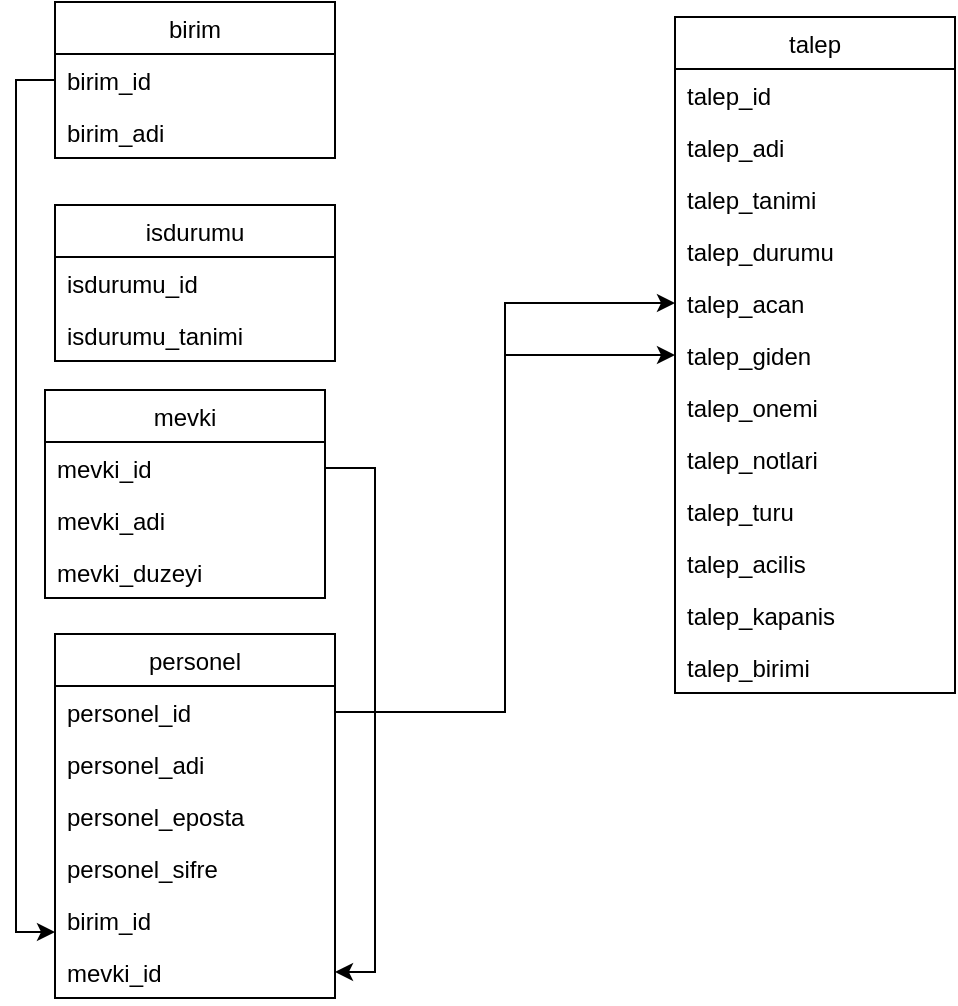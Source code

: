 <mxfile version="10.6.0" type="device"><diagram id="uAowxkHMfMxH9-IChLtS" name="Sayfa -1"><mxGraphModel dx="797" dy="482" grid="0" gridSize="10" guides="1" tooltips="1" connect="1" arrows="1" fold="1" page="1" pageScale="1" pageWidth="827" pageHeight="1169" math="0" shadow="0"><root><mxCell id="0"/><mxCell id="1" parent="0"/><mxCell id="v1oqcBAJsYf5kuxbKjvf-1" value="birim" style="swimlane;fontStyle=0;childLayout=stackLayout;horizontal=1;startSize=26;fillColor=none;horizontalStack=0;resizeParent=1;resizeParentMax=0;resizeLast=0;collapsible=1;marginBottom=0;" parent="1" vertex="1"><mxGeometry x="27.5" y="20" width="140" height="78" as="geometry"/></mxCell><mxCell id="v1oqcBAJsYf5kuxbKjvf-2" value="birim_id" style="text;strokeColor=none;fillColor=none;align=left;verticalAlign=top;spacingLeft=4;spacingRight=4;overflow=hidden;rotatable=0;points=[[0,0.5],[1,0.5]];portConstraint=eastwest;" parent="v1oqcBAJsYf5kuxbKjvf-1" vertex="1"><mxGeometry y="26" width="140" height="26" as="geometry"/></mxCell><mxCell id="v1oqcBAJsYf5kuxbKjvf-3" value="birim_adi&#10;" style="text;strokeColor=none;fillColor=none;align=left;verticalAlign=top;spacingLeft=4;spacingRight=4;overflow=hidden;rotatable=0;points=[[0,0.5],[1,0.5]];portConstraint=eastwest;" parent="v1oqcBAJsYf5kuxbKjvf-1" vertex="1"><mxGeometry y="52" width="140" height="26" as="geometry"/></mxCell><mxCell id="v1oqcBAJsYf5kuxbKjvf-6" value="isdurumu" style="swimlane;fontStyle=0;childLayout=stackLayout;horizontal=1;startSize=26;fillColor=none;horizontalStack=0;resizeParent=1;resizeParentMax=0;resizeLast=0;collapsible=1;marginBottom=0;" parent="1" vertex="1"><mxGeometry x="27.5" y="121.5" width="140" height="78" as="geometry"/></mxCell><mxCell id="v1oqcBAJsYf5kuxbKjvf-7" value="isdurumu_id" style="text;strokeColor=none;fillColor=none;align=left;verticalAlign=top;spacingLeft=4;spacingRight=4;overflow=hidden;rotatable=0;points=[[0,0.5],[1,0.5]];portConstraint=eastwest;" parent="v1oqcBAJsYf5kuxbKjvf-6" vertex="1"><mxGeometry y="26" width="140" height="26" as="geometry"/></mxCell><mxCell id="v1oqcBAJsYf5kuxbKjvf-8" value="isdurumu_tanimi" style="text;strokeColor=none;fillColor=none;align=left;verticalAlign=top;spacingLeft=4;spacingRight=4;overflow=hidden;rotatable=0;points=[[0,0.5],[1,0.5]];portConstraint=eastwest;" parent="v1oqcBAJsYf5kuxbKjvf-6" vertex="1"><mxGeometry y="52" width="140" height="26" as="geometry"/></mxCell><mxCell id="v1oqcBAJsYf5kuxbKjvf-20" value="mevki" style="swimlane;fontStyle=0;childLayout=stackLayout;horizontal=1;startSize=26;fillColor=none;horizontalStack=0;resizeParent=1;resizeParentMax=0;resizeLast=0;collapsible=1;marginBottom=0;" parent="1" vertex="1"><mxGeometry x="22.5" y="214" width="140" height="104" as="geometry"/></mxCell><mxCell id="v1oqcBAJsYf5kuxbKjvf-21" value="mevki_id" style="text;strokeColor=none;fillColor=none;align=left;verticalAlign=top;spacingLeft=4;spacingRight=4;overflow=hidden;rotatable=0;points=[[0,0.5],[1,0.5]];portConstraint=eastwest;" parent="v1oqcBAJsYf5kuxbKjvf-20" vertex="1"><mxGeometry y="26" width="140" height="26" as="geometry"/></mxCell><mxCell id="v1oqcBAJsYf5kuxbKjvf-22" value="mevki_adi" style="text;strokeColor=none;fillColor=none;align=left;verticalAlign=top;spacingLeft=4;spacingRight=4;overflow=hidden;rotatable=0;points=[[0,0.5],[1,0.5]];portConstraint=eastwest;" parent="v1oqcBAJsYf5kuxbKjvf-20" vertex="1"><mxGeometry y="52" width="140" height="26" as="geometry"/></mxCell><mxCell id="v1oqcBAJsYf5kuxbKjvf-23" value="mevki_duzeyi" style="text;strokeColor=none;fillColor=none;align=left;verticalAlign=top;spacingLeft=4;spacingRight=4;overflow=hidden;rotatable=0;points=[[0,0.5],[1,0.5]];portConstraint=eastwest;" parent="v1oqcBAJsYf5kuxbKjvf-20" vertex="1"><mxGeometry y="78" width="140" height="26" as="geometry"/></mxCell><mxCell id="v1oqcBAJsYf5kuxbKjvf-24" value="personel" style="swimlane;fontStyle=0;childLayout=stackLayout;horizontal=1;startSize=26;fillColor=none;horizontalStack=0;resizeParent=1;resizeParentMax=0;resizeLast=0;collapsible=1;marginBottom=0;" parent="1" vertex="1"><mxGeometry x="27.5" y="336" width="140" height="182" as="geometry"/></mxCell><mxCell id="v1oqcBAJsYf5kuxbKjvf-25" value="personel_id" style="text;strokeColor=none;fillColor=none;align=left;verticalAlign=top;spacingLeft=4;spacingRight=4;overflow=hidden;rotatable=0;points=[[0,0.5],[1,0.5]];portConstraint=eastwest;" parent="v1oqcBAJsYf5kuxbKjvf-24" vertex="1"><mxGeometry y="26" width="140" height="26" as="geometry"/></mxCell><mxCell id="v1oqcBAJsYf5kuxbKjvf-26" value="personel_adi&#10;" style="text;strokeColor=none;fillColor=none;align=left;verticalAlign=top;spacingLeft=4;spacingRight=4;overflow=hidden;rotatable=0;points=[[0,0.5],[1,0.5]];portConstraint=eastwest;" parent="v1oqcBAJsYf5kuxbKjvf-24" vertex="1"><mxGeometry y="52" width="140" height="26" as="geometry"/></mxCell><mxCell id="v1oqcBAJsYf5kuxbKjvf-27" value="personel_eposta" style="text;strokeColor=none;fillColor=none;align=left;verticalAlign=top;spacingLeft=4;spacingRight=4;overflow=hidden;rotatable=0;points=[[0,0.5],[1,0.5]];portConstraint=eastwest;" parent="v1oqcBAJsYf5kuxbKjvf-24" vertex="1"><mxGeometry y="78" width="140" height="26" as="geometry"/></mxCell><mxCell id="v1oqcBAJsYf5kuxbKjvf-28" value="personel_sifre" style="text;strokeColor=none;fillColor=none;align=left;verticalAlign=top;spacingLeft=4;spacingRight=4;overflow=hidden;rotatable=0;points=[[0,0.5],[1,0.5]];portConstraint=eastwest;" parent="v1oqcBAJsYf5kuxbKjvf-24" vertex="1"><mxGeometry y="104" width="140" height="26" as="geometry"/></mxCell><mxCell id="7bgnn3bFngEf8MPuo9FC-1" value="birim_id" style="text;strokeColor=none;fillColor=none;align=left;verticalAlign=top;spacingLeft=4;spacingRight=4;overflow=hidden;rotatable=0;points=[[0,0.5],[1,0.5]];portConstraint=eastwest;" vertex="1" parent="v1oqcBAJsYf5kuxbKjvf-24"><mxGeometry y="130" width="140" height="26" as="geometry"/></mxCell><mxCell id="7bgnn3bFngEf8MPuo9FC-2" value="mevki_id" style="text;strokeColor=none;fillColor=none;align=left;verticalAlign=top;spacingLeft=4;spacingRight=4;overflow=hidden;rotatable=0;points=[[0,0.5],[1,0.5]];portConstraint=eastwest;" vertex="1" parent="v1oqcBAJsYf5kuxbKjvf-24"><mxGeometry y="156" width="140" height="26" as="geometry"/></mxCell><mxCell id="v1oqcBAJsYf5kuxbKjvf-29" value="talep" style="swimlane;fontStyle=0;childLayout=stackLayout;horizontal=1;startSize=26;fillColor=none;horizontalStack=0;resizeParent=1;resizeParentMax=0;resizeLast=0;collapsible=1;marginBottom=0;" parent="1" vertex="1"><mxGeometry x="337.5" y="27.5" width="140" height="338" as="geometry"/></mxCell><mxCell id="v1oqcBAJsYf5kuxbKjvf-30" value="talep_id" style="text;strokeColor=none;fillColor=none;align=left;verticalAlign=top;spacingLeft=4;spacingRight=4;overflow=hidden;rotatable=0;points=[[0,0.5],[1,0.5]];portConstraint=eastwest;" parent="v1oqcBAJsYf5kuxbKjvf-29" vertex="1"><mxGeometry y="26" width="140" height="26" as="geometry"/></mxCell><mxCell id="v1oqcBAJsYf5kuxbKjvf-31" value="talep_adi" style="text;strokeColor=none;fillColor=none;align=left;verticalAlign=top;spacingLeft=4;spacingRight=4;overflow=hidden;rotatable=0;points=[[0,0.5],[1,0.5]];portConstraint=eastwest;" parent="v1oqcBAJsYf5kuxbKjvf-29" vertex="1"><mxGeometry y="52" width="140" height="26" as="geometry"/></mxCell><mxCell id="v1oqcBAJsYf5kuxbKjvf-32" value="talep_tanimi" style="text;strokeColor=none;fillColor=none;align=left;verticalAlign=top;spacingLeft=4;spacingRight=4;overflow=hidden;rotatable=0;points=[[0,0.5],[1,0.5]];portConstraint=eastwest;" parent="v1oqcBAJsYf5kuxbKjvf-29" vertex="1"><mxGeometry y="78" width="140" height="26" as="geometry"/></mxCell><mxCell id="v1oqcBAJsYf5kuxbKjvf-33" value="talep_durumu" style="text;strokeColor=none;fillColor=none;align=left;verticalAlign=top;spacingLeft=4;spacingRight=4;overflow=hidden;rotatable=0;points=[[0,0.5],[1,0.5]];portConstraint=eastwest;" parent="v1oqcBAJsYf5kuxbKjvf-29" vertex="1"><mxGeometry y="104" width="140" height="26" as="geometry"/></mxCell><mxCell id="v1oqcBAJsYf5kuxbKjvf-34" value="talep_acan" style="text;strokeColor=none;fillColor=none;align=left;verticalAlign=top;spacingLeft=4;spacingRight=4;overflow=hidden;rotatable=0;points=[[0,0.5],[1,0.5]];portConstraint=eastwest;" parent="v1oqcBAJsYf5kuxbKjvf-29" vertex="1"><mxGeometry y="130" width="140" height="26" as="geometry"/></mxCell><mxCell id="v1oqcBAJsYf5kuxbKjvf-35" value="talep_giden&#10;" style="text;strokeColor=none;fillColor=none;align=left;verticalAlign=top;spacingLeft=4;spacingRight=4;overflow=hidden;rotatable=0;points=[[0,0.5],[1,0.5]];portConstraint=eastwest;" parent="v1oqcBAJsYf5kuxbKjvf-29" vertex="1"><mxGeometry y="156" width="140" height="26" as="geometry"/></mxCell><mxCell id="7bgnn3bFngEf8MPuo9FC-3" value="talep_onemi&#10;" style="text;strokeColor=none;fillColor=none;align=left;verticalAlign=top;spacingLeft=4;spacingRight=4;overflow=hidden;rotatable=0;points=[[0,0.5],[1,0.5]];portConstraint=eastwest;" vertex="1" parent="v1oqcBAJsYf5kuxbKjvf-29"><mxGeometry y="182" width="140" height="26" as="geometry"/></mxCell><mxCell id="7bgnn3bFngEf8MPuo9FC-4" value="talep_notlari&#10;" style="text;strokeColor=none;fillColor=none;align=left;verticalAlign=top;spacingLeft=4;spacingRight=4;overflow=hidden;rotatable=0;points=[[0,0.5],[1,0.5]];portConstraint=eastwest;" vertex="1" parent="v1oqcBAJsYf5kuxbKjvf-29"><mxGeometry y="208" width="140" height="26" as="geometry"/></mxCell><mxCell id="7bgnn3bFngEf8MPuo9FC-5" value="talep_turu&#10;" style="text;strokeColor=none;fillColor=none;align=left;verticalAlign=top;spacingLeft=4;spacingRight=4;overflow=hidden;rotatable=0;points=[[0,0.5],[1,0.5]];portConstraint=eastwest;" vertex="1" parent="v1oqcBAJsYf5kuxbKjvf-29"><mxGeometry y="234" width="140" height="26" as="geometry"/></mxCell><mxCell id="7bgnn3bFngEf8MPuo9FC-6" value="talep_acilis&#10;" style="text;strokeColor=none;fillColor=none;align=left;verticalAlign=top;spacingLeft=4;spacingRight=4;overflow=hidden;rotatable=0;points=[[0,0.5],[1,0.5]];portConstraint=eastwest;" vertex="1" parent="v1oqcBAJsYf5kuxbKjvf-29"><mxGeometry y="260" width="140" height="26" as="geometry"/></mxCell><mxCell id="7bgnn3bFngEf8MPuo9FC-7" value="talep_kapanis&#10;" style="text;strokeColor=none;fillColor=none;align=left;verticalAlign=top;spacingLeft=4;spacingRight=4;overflow=hidden;rotatable=0;points=[[0,0.5],[1,0.5]];portConstraint=eastwest;" vertex="1" parent="v1oqcBAJsYf5kuxbKjvf-29"><mxGeometry y="286" width="140" height="26" as="geometry"/></mxCell><mxCell id="7bgnn3bFngEf8MPuo9FC-8" value="talep_birimi&#10;" style="text;strokeColor=none;fillColor=none;align=left;verticalAlign=top;spacingLeft=4;spacingRight=4;overflow=hidden;rotatable=0;points=[[0,0.5],[1,0.5]];portConstraint=eastwest;" vertex="1" parent="v1oqcBAJsYf5kuxbKjvf-29"><mxGeometry y="312" width="140" height="26" as="geometry"/></mxCell><mxCell id="7bgnn3bFngEf8MPuo9FC-9" style="edgeStyle=orthogonalEdgeStyle;rounded=0;orthogonalLoop=1;jettySize=auto;html=1;" edge="1" parent="1" source="v1oqcBAJsYf5kuxbKjvf-2" target="7bgnn3bFngEf8MPuo9FC-1"><mxGeometry relative="1" as="geometry"><Array as="points"><mxPoint x="8" y="59"/><mxPoint x="8" y="485"/></Array></mxGeometry></mxCell><mxCell id="7bgnn3bFngEf8MPuo9FC-10" style="edgeStyle=orthogonalEdgeStyle;rounded=0;orthogonalLoop=1;jettySize=auto;html=1;entryX=1;entryY=0.5;entryDx=0;entryDy=0;" edge="1" parent="1" source="v1oqcBAJsYf5kuxbKjvf-21" target="7bgnn3bFngEf8MPuo9FC-2"><mxGeometry relative="1" as="geometry"/></mxCell><mxCell id="7bgnn3bFngEf8MPuo9FC-11" style="edgeStyle=orthogonalEdgeStyle;rounded=0;orthogonalLoop=1;jettySize=auto;html=1;" edge="1" parent="1" source="v1oqcBAJsYf5kuxbKjvf-25" target="v1oqcBAJsYf5kuxbKjvf-34"><mxGeometry relative="1" as="geometry"/></mxCell><mxCell id="7bgnn3bFngEf8MPuo9FC-12" style="edgeStyle=orthogonalEdgeStyle;rounded=0;orthogonalLoop=1;jettySize=auto;html=1;entryX=0;entryY=0.5;entryDx=0;entryDy=0;" edge="1" parent="1" source="v1oqcBAJsYf5kuxbKjvf-25" target="v1oqcBAJsYf5kuxbKjvf-35"><mxGeometry relative="1" as="geometry"/></mxCell></root></mxGraphModel></diagram></mxfile>